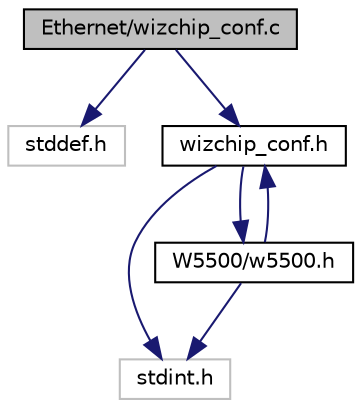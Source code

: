 digraph "Ethernet/wizchip_conf.c"
{
 // LATEX_PDF_SIZE
  edge [fontname="Helvetica",fontsize="10",labelfontname="Helvetica",labelfontsize="10"];
  node [fontname="Helvetica",fontsize="10",shape=record];
  Node1 [label="Ethernet/wizchip_conf.c",height=0.2,width=0.4,color="black", fillcolor="grey75", style="filled", fontcolor="black",tooltip="WIZCHIP Config Header File."];
  Node1 -> Node2 [color="midnightblue",fontsize="10",style="solid",fontname="Helvetica"];
  Node2 [label="stddef.h",height=0.2,width=0.4,color="grey75", fillcolor="white", style="filled",tooltip=" "];
  Node1 -> Node3 [color="midnightblue",fontsize="10",style="solid",fontname="Helvetica"];
  Node3 [label="wizchip_conf.h",height=0.2,width=0.4,color="black", fillcolor="white", style="filled",URL="$wizchip__conf_8h.html",tooltip="WIZCHIP Config Header File."];
  Node3 -> Node4 [color="midnightblue",fontsize="10",style="solid",fontname="Helvetica"];
  Node4 [label="stdint.h",height=0.2,width=0.4,color="grey75", fillcolor="white", style="filled",tooltip=" "];
  Node3 -> Node5 [color="midnightblue",fontsize="10",style="solid",fontname="Helvetica"];
  Node5 [label="W5500/w5500.h",height=0.2,width=0.4,color="black", fillcolor="white", style="filled",URL="$w5500_8h.html",tooltip="W5500 HAL Header File."];
  Node5 -> Node4 [color="midnightblue",fontsize="10",style="solid",fontname="Helvetica"];
  Node5 -> Node3 [color="midnightblue",fontsize="10",style="solid",fontname="Helvetica"];
}
